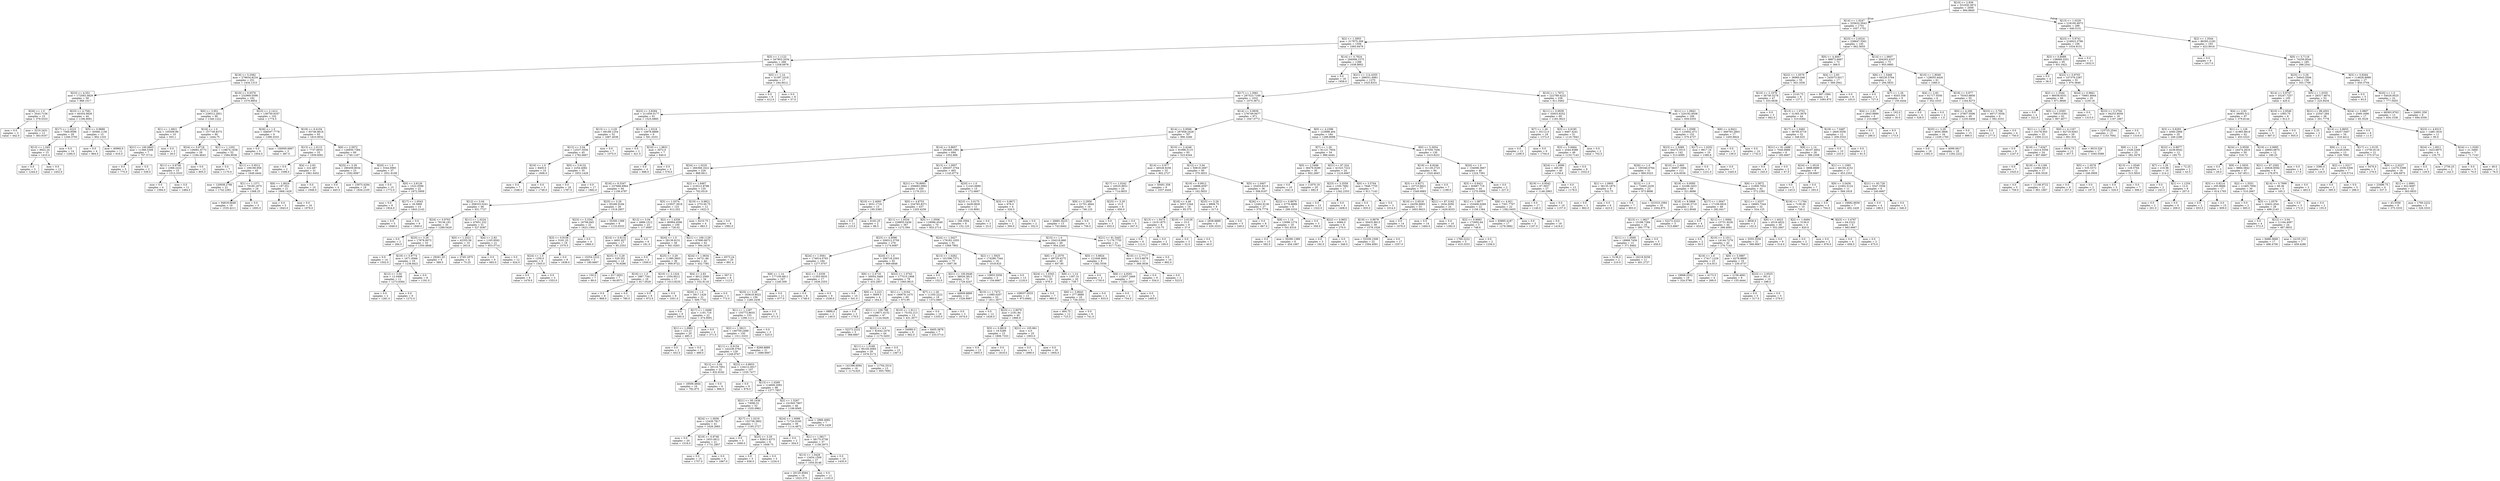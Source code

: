 digraph Tree {
node [shape=box] ;
0 [label="X[10] <= 2.839\nmse = 331630.3872\nsamples = 2000\nvalue = 994.8845"] ;
1 [label="X[14] <= 1.0247\nmse = 325632.5043\nsamples = 1701\nvalue = 1057.1752"] ;
0 -> 1 [labeldistance=2.5, labelangle=45, headlabel="True"] ;
2 [label="X[2] <= 1.3955\nmse = 317875.309\nsamples = 1556\nvalue = 1093.9479"] ;
1 -> 2 ;
3 [label="X[5] <= 1.1122\nmse = 347903.2034\nsamples = 268\nvalue = 1358.6978"] ;
2 -> 3 ;
4 [label="X[18] <= 5.2082\nmse = 279634.8234\nsamples = 251\nvalue = 1434.1315"] ;
3 -> 4 ;
5 [label="X[23] <= 4.551\nmse = 172583.5829\nsamples = 59\nvalue = 989.1017"] ;
4 -> 5 ;
6 [label="X[26] <= 1.0\nmse = 3543.7156\nsamples = 15\nvalue = 379.5333"] ;
5 -> 6 ;
7 [label="mse = 0.0\nsamples = 3\nvalue = 442.0"] ;
6 -> 7 ;
8 [label="mse = 3210.2431\nsamples = 12\nvalue = 363.9167"] ;
6 -> 8 ;
9 [label="X[23] <= 4.7581\nmse = 60354.0826\nsamples = 44\nvalue = 1196.9091"] ;
5 -> 9 ;
10 [label="X[17] <= 1.0223\nmse = 7569.9596\nsamples = 29\nvalue = 1349.3793"] ;
9 -> 10 ;
11 [label="X[13] <= 1.045\nmse = 6922.24\nsamples = 15\nvalue = 1410.4"] ;
10 -> 11 ;
12 [label="mse = 0.0\nsamples = 3\nvalue = 1244.0"] ;
11 -> 12 ;
13 [label="mse = 0.0\nsamples = 12\nvalue = 1452.0"] ;
11 -> 13 ;
14 [label="mse = 0.0\nsamples = 14\nvalue = 1284.0"] ;
10 -> 14 ;
15 [label="X[5] <= 0.9689\nmse = 30566.1156\nsamples = 15\nvalue = 902.1333"] ;
9 -> 15 ;
16 [label="mse = 0.0\nsamples = 4\nvalue = 864.0"] ;
15 -> 16 ;
17 [label="mse = 40960.0\nsamples = 11\nvalue = 916.0"] ;
15 -> 17 ;
18 [label="X[19] <= 0.9376\nmse = 232969.5598\nsamples = 192\nvalue = 1570.8854"] ;
4 -> 18 ;
19 [label="X[0] <= 3.951\nmse = 239512.2851\nsamples = 90\nvalue = 1340.1222"] ;
18 -> 19 ;
20 [label="X[1] <= 1.0921\nmse = 105509.89\nsamples = 10\nvalue = 503.1"] ;
19 -> 20 ;
21 [label="X[21] <= 100.0663\nmse = 11366.5306\nsamples = 7\nvalue = 707.5714"] ;
20 -> 21 ;
22 [label="mse = 0.0\nsamples = 5\nvalue = 775.0"] ;
21 -> 22 ;
23 [label="mse = 0.0\nsamples = 2\nvalue = 539.0"] ;
21 -> 23 ;
24 [label="mse = 0.0\nsamples = 3\nvalue = 26.0"] ;
20 -> 24 ;
25 [label="X[16] <= 1.0\nmse = 157739.8375\nsamples = 80\nvalue = 1444.75"] ;
19 -> 25 ;
26 [label="X[24] <= 0.9718\nmse = 126061.6773\nsamples = 28\nvalue = 1184.4643"] ;
25 -> 26 ;
27 [label="X[11] <= 0.9706\nmse = 2366.2222\nsamples = 15\nvalue = 1513.3333"] ;
26 -> 27 ;
28 [label="mse = 0.0\nsamples = 4\nvalue = 1594.0"] ;
27 -> 28 ;
29 [label="mse = 0.0\nsamples = 11\nvalue = 1484.0"] ;
27 -> 29 ;
30 [label="mse = 0.0\nsamples = 13\nvalue = 805.0"] ;
26 -> 30 ;
31 [label="X[1] <= 1.1202\nmse = 118674.1638\nsamples = 52\nvalue = 1584.9038"] ;
25 -> 31 ;
32 [label="mse = 0.0\nsamples = 7\nvalue = 1170.0"] ;
31 -> 32 ;
33 [label="X[11] <= 0.9512\nmse = 106190.958\nsamples = 45\nvalue = 1649.4444"] ;
31 -> 33 ;
34 [label="mse = 120938.2766\nsamples = 21\nvalue = 1742.2381"] ;
33 -> 34 ;
35 [label="X[1] <= 1.1371\nmse = 79160.1875\nsamples = 24\nvalue = 1568.25"] ;
33 -> 35 ;
36 [label="mse = 94818.6648\nsamples = 19\nvalue = 1535.4211"] ;
35 -> 36 ;
37 [label="mse = 0.0\nsamples = 5\nvalue = 1693.0"] ;
35 -> 37 ;
38 [label="X[23] <= 2.1412\nmse = 138750.9167\nsamples = 102\nvalue = 1774.5"] ;
18 -> 38 ;
39 [label="X[26] <= 1.0\nmse = 448597.7778\nsamples = 9\nvalue = 1398.3333"] ;
38 -> 39 ;
40 [label="mse = 0.0\nsamples = 6\nvalue = 1854.0"] ;
39 -> 40 ;
41 [label="mse = 100000.6667\nsamples = 3\nvalue = 487.0"] ;
39 -> 41 ;
42 [label="X[18] <= 6.4104\nmse = 93746.8616\nsamples = 93\nvalue = 1810.9032"] ;
38 -> 42 ;
43 [label="X[13] <= 1.0115\nmse = 7737.6933\nsamples = 33\nvalue = 1939.6061"] ;
42 -> 43 ;
44 [label="mse = 0.0\nsamples = 2\nvalue = 1598.0"] ;
43 -> 44 ;
45 [label="X[4] <= 2.83\nmse = 222.487\nsamples = 31\nvalue = 1961.6452"] ;
43 -> 45 ;
46 [label="X[6] <= 1.8024\nmse = 197.551\nsamples = 21\nvalue = 1968.1429"] ;
45 -> 46 ;
47 [label="mse = 0.0\nsamples = 5\nvalue = 1943.0"] ;
46 -> 47 ;
48 [label="mse = 0.0\nsamples = 16\nvalue = 1976.0"] ;
46 -> 48 ;
49 [label="mse = 0.0\nsamples = 10\nvalue = 1948.0"] ;
45 -> 49 ;
50 [label="X[6] <= 2.5972\nmse = 126930.7364\nsamples = 60\nvalue = 1740.1167"] ;
42 -> 50 ;
51 [label="X[25] <= 3.29\nmse = 290459.8034\nsamples = 23\nvalue = 1592.6087"] ;
50 -> 51 ;
52 [label="mse = 0.0\nsamples = 4\nvalue = 445.0"] ;
51 -> 52 ;
53 [label="mse = 15973.4294\nsamples = 19\nvalue = 1834.2105"] ;
51 -> 53 ;
54 [label="X[20] <= 1.0\nmse = 3344.0993\nsamples = 37\nvalue = 1831.8108"] ;
50 -> 54 ;
55 [label="mse = 0.0\nsamples = 15\nvalue = 1772.0"] ;
54 -> 55 ;
56 [label="X[0] <= 3.8126\nmse = 1522.0599\nsamples = 22\nvalue = 1872.5909"] ;
54 -> 56 ;
57 [label="mse = 0.0\nsamples = 8\nvalue = 1924.0"] ;
56 -> 57 ;
58 [label="X[17] <= 1.0543\nmse = 18.5969\nsamples = 14\nvalue = 1843.2143"] ;
56 -> 58 ;
59 [label="mse = 0.0\nsamples = 5\nvalue = 1849.0"] ;
58 -> 59 ;
60 [label="mse = 0.0\nsamples = 9\nvalue = 1840.0"] ;
58 -> 60 ;
61 [label="X[5] <= 1.14\nmse = 31397.2318\nsamples = 17\nvalue = 244.9412"] ;
3 -> 61 ;
62 [label="mse = 0.0\nsamples = 9\nvalue = 412.0"] ;
61 -> 62 ;
63 [label="mse = 0.0\nsamples = 8\nvalue = 57.0"] ;
61 -> 63 ;
64 [label="X[14] <= 0.7824\nmse = 294008.1575\nsamples = 1288\nvalue = 1038.8602"] ;
2 -> 64 ;
65 [label="mse = 0.0\nsamples = 18\nvalue = 1958.0"] ;
64 -> 65 ;
66 [label="X[21] <= 114.4355\nmse = 286031.6981\nsamples = 1270\nvalue = 1025.8331"] ;
64 -> 66 ;
67 [label="X[17] <= 1.0061\nmse = 287523.7169\nsamples = 1032\nvalue = 1075.3672"] ;
66 -> 67 ;
68 [label="X[23] <= 3.8284\nmse = 211656.0177\nsamples = 61\nvalue = 1525.6885"] ;
67 -> 68 ;
69 [label="X[13] <= 1.1129\nmse = 69189.1254\nsamples = 52\nvalue = 1687.4038"] ;
68 -> 69 ;
70 [label="X[12] <= 3.04\nmse = 12537.5556\nsamples = 45\nvalue = 1782.6667"] ;
69 -> 70 ;
71 [label="X[16] <= 1.0\nmse = 8400.0\nsamples = 10\nvalue = 1606.0"] ;
70 -> 71 ;
72 [label="mse = 0.0\nsamples = 7\nvalue = 1546.0"] ;
71 -> 72 ;
73 [label="mse = 0.0\nsamples = 3\nvalue = 1746.0"] ;
71 -> 73 ;
74 [label="X[0] <= 3.6132\nmse = 2254.4082\nsamples = 35\nvalue = 1833.1429"] ;
70 -> 74 ;
75 [label="mse = 0.0\nsamples = 18\nvalue = 1787.0"] ;
74 -> 75 ;
76 [label="mse = 0.0\nsamples = 17\nvalue = 1882.0"] ;
74 -> 76 ;
77 [label="mse = 0.0\nsamples = 7\nvalue = 1075.0"] ;
69 -> 77 ;
78 [label="X[13] <= 1.0318\nmse = 10678.8889\nsamples = 9\nvalue = 591.3333"] ;
68 -> 78 ;
79 [label="mse = 0.0\nsamples = 2\nvalue = 421.0"] ;
78 -> 79 ;
80 [label="X[10] <= 1.9631\nmse = 3072.0\nsamples = 7\nvalue = 640.0"] ;
78 -> 80 ;
81 [label="mse = 0.0\nsamples = 4\nvalue = 688.0"] ;
80 -> 81 ;
82 [label="mse = 0.0\nsamples = 3\nvalue = 576.0"] ;
80 -> 82 ;
83 [label="X[14] <= 0.9939\nmse = 278749.9477\nsamples = 971\nvalue = 1047.0772"] ;
67 -> 83 ;
84 [label="X[14] <= 0.9566\nmse = 297958.2428\nsamples = 787\nvalue = 990.3266"] ;
83 -> 84 ;
85 [label="X[14] <= 0.8657\nmse = 292460.1881\nsamples = 694\nvalue = 1052.866"] ;
84 -> 85 ;
86 [label="X[24] <= 1.0225\nmse = 266368.1622\nsamples = 229\nvalue = 868.0611"] ;
85 -> 86 ;
87 [label="X[18] <= 8.3347\nmse = 237668.6964\nsamples = 94\nvalue = 1106.4787"] ;
86 -> 87 ;
88 [label="X[12] <= 3.04\nmse = 208333.0241\nsamples = 66\nvalue = 931.7727"] ;
87 -> 88 ;
89 [label="X[24] <= 0.9763\nmse = 78136.191\nsamples = 35\nvalue = 1289.5429"] ;
88 -> 89 ;
90 [label="mse = 0.0\nsamples = 2\nvalue = 284.0"] ;
89 -> 90 ;
91 [label="X[25] <= 3.29\nmse = 17878.0073\nsamples = 33\nvalue = 1350.4848"] ;
89 -> 91 ;
92 [label="mse = 0.0\nsamples = 14\nvalue = 1502.0"] ;
91 -> 92 ;
93 [label="X[19] <= 0.9774\nmse = 1671.6066\nsamples = 19\nvalue = 1238.8421"] ;
91 -> 93 ;
94 [label="X[12] <= 3.04\nmse = 12.0496\nsamples = 11\nvalue = 1273.6364"] ;
93 -> 94 ;
95 [label="mse = 0.0\nsamples = 2\nvalue = 1281.0"] ;
94 -> 95 ;
96 [label="mse = 0.0\nsamples = 9\nvalue = 1272.0"] ;
94 -> 96 ;
97 [label="mse = 0.0\nsamples = 8\nvalue = 1191.0"] ;
93 -> 97 ;
98 [label="X[11] <= 1.0224\nmse = 47651.232\nsamples = 31\nvalue = 527.8387"] ;
88 -> 98 ;
99 [label="X[0] <= 1.2521\nmse = 42355.56\nsamples = 10\nvalue = 263.8"] ;
98 -> 99 ;
100 [label="mse = 29261.25\nsamples = 6\nvalue = 389.5"] ;
99 -> 100 ;
101 [label="mse = 2745.1875\nsamples = 4\nvalue = 75.25"] ;
99 -> 101 ;
102 [label="X[4] <= 2.83\nmse = 1165.9592\nsamples = 21\nvalue = 653.5714"] ;
98 -> 102 ;
103 [label="mse = 0.0\nsamples = 9\nvalue = 693.0"] ;
102 -> 103 ;
104 [label="mse = 0.0\nsamples = 12\nvalue = 624.0"] ;
102 -> 104 ;
105 [label="X[25] <= 3.29\nmse = 65286.9184\nsamples = 28\nvalue = 1518.2857"] ;
87 -> 105 ;
106 [label="X[23] <= 5.3341\nmse = 16706.845\nsamples = 22\nvalue = 1623.1364"] ;
105 -> 106 ;
107 [label="X[3] <= 0.9106\nmse = 5181.25\nsamples = 18\nvalue = 1570.5"] ;
106 -> 107 ;
108 [label="X[24] <= 1.0\nmse = 1250.0\nsamples = 9\nvalue = 1503.0"] ;
107 -> 108 ;
109 [label="mse = 0.0\nsamples = 6\nvalue = 1478.0"] ;
108 -> 109 ;
110 [label="mse = 0.0\nsamples = 3\nvalue = 1553.0"] ;
108 -> 110 ;
111 [label="mse = 0.0\nsamples = 9\nvalue = 1638.0"] ;
107 -> 111 ;
112 [label="mse = 0.0\nsamples = 4\nvalue = 1860.0"] ;
106 -> 112 ;
113 [label="mse = 55300.1389\nsamples = 6\nvalue = 1133.8333"] ;
105 -> 113 ;
114 [label="X[2] <= 1.6467\nmse = 219212.8788\nsamples = 135\nvalue = 702.0519"] ;
86 -> 114 ;
115 [label="X[5] <= 1.0374\nmse = 123037.3918\nsamples = 123\nvalue = 612.252"] ;
114 -> 115 ;
116 [label="X[12] <= 3.04\nmse = 4886.1512\nsamples = 23\nvalue = 117.6087"] ;
115 -> 116 ;
117 [label="X[14] <= 0.8132\nmse = 4691.827\nsamples = 17\nvalue = 95.2353"] ;
116 -> 117 ;
118 [label="mse = 15254.2222\nsamples = 3\nvalue = 180.6667"] ;
117 -> 118 ;
119 [label="X[25] <= 3.29\nmse = 529.352\nsamples = 14\nvalue = 76.9286"] ;
117 -> 119 ;
120 [label="mse = 150.0\nsamples = 7\nvalue = 89.0"] ;
119 -> 120 ;
121 [label="mse = 617.2653\nsamples = 7\nvalue = 64.8571"] ;
119 -> 121 ;
122 [label="mse = 0.0\nsamples = 6\nvalue = 181.0"] ;
116 -> 122 ;
123 [label="X[2] <= 1.4339\nmse = 80994.4596\nsamples = 100\nvalue = 726.02"] ;
115 -> 123 ;
124 [label="X[20] <= 1.0\nmse = 28139.8151\nsamples = 38\nvalue = 941.0263"] ;
123 -> 124 ;
125 [label="mse = 0.0\nsamples = 2\nvalue = 1500.0"] ;
124 -> 125 ;
126 [label="X[25] <= 3.29\nmse = 11380.3603\nsamples = 36\nvalue = 909.9722"] ;
124 -> 126 ;
127 [label="X[16] <= 1.0\nmse = 1887.7341\nsamples = 19\nvalue = 817.0526"] ;
126 -> 127 ;
128 [label="mse = 0.0\nsamples = 8\nvalue = 868.0"] ;
127 -> 128 ;
129 [label="mse = 0.0\nsamples = 11\nvalue = 780.0"] ;
127 -> 129 ;
130 [label="X[10] <= 2.1324\nmse = 1554.8512\nsamples = 17\nvalue = 1013.8235"] ;
126 -> 130 ;
131 [label="mse = 0.0\nsamples = 8\nvalue = 972.0"] ;
130 -> 131 ;
132 [label="mse = 0.0\nsamples = 9\nvalue = 1051.0"] ;
130 -> 132 ;
133 [label="X[21] <= 109.1128\nmse = 67690.6673\nsamples = 62\nvalue = 594.2419"] ;
123 -> 133 ;
134 [label="X[24] <= 1.0634\nmse = 34721.86\nsamples = 42\nvalue = 452.7381"] ;
133 -> 134 ;
135 [label="X[4] <= 2.83\nmse = 9012.2569\nsamples = 34\nvalue = 532.9118"] ;
134 -> 135 ;
136 [label="X[20] <= 1.0\nmse = 3817.1426\nsamples = 31\nvalue = 509.7742"] ;
135 -> 136 ;
137 [label="mse = 0.0\nsamples = 9\nvalue = 595.0"] ;
136 -> 137 ;
138 [label="X[17] <= 1.0496\nmse = 1191.719\nsamples = 22\nvalue = 474.9091"] ;
136 -> 138 ;
139 [label="X[1] <= 1.0962\nmse = 123.21\nsamples = 20\nvalue = 485.3"] ;
138 -> 139 ;
140 [label="mse = 0.0\nsamples = 2\nvalue = 452.0"] ;
139 -> 140 ;
141 [label="mse = 0.0\nsamples = 18\nvalue = 489.0"] ;
139 -> 141 ;
142 [label="mse = 0.0\nsamples = 2\nvalue = 371.0"] ;
138 -> 142 ;
143 [label="mse = 0.0\nsamples = 3\nvalue = 772.0"] ;
135 -> 143 ;
144 [label="mse = 567.0\nsamples = 8\nvalue = 112.0"] ;
134 -> 144 ;
145 [label="mse = 6573.24\nsamples = 20\nvalue = 891.4"] ;
133 -> 145 ;
146 [label="X[19] <= 0.9821\nmse = 275130.75\nsamples = 12\nvalue = 1622.5"] ;
114 -> 146 ;
147 [label="mse = 6210.75\nsamples = 4\nvalue = 883.5"] ;
146 -> 147 ;
148 [label="mse = 0.0\nsamples = 8\nvalue = 1992.0"] ;
146 -> 148 ;
149 [label="X[13] <= 1.0957\nmse = 280207.3764\nsamples = 465\nvalue = 1143.8774"] ;
85 -> 149 ;
150 [label="X[21] <= 76.8993\nmse = 256683.0992\nsamples = 450\nvalue = 1176.2511"] ;
149 -> 150 ;
151 [label="X[10] <= 2.4093\nmse = 3031.1716\nsamples = 13\nvalue = 195.5385"] ;
150 -> 151 ;
152 [label="mse = 0.0\nsamples = 11\nvalue = 215.0"] ;
151 -> 152 ;
153 [label="mse = 6162.25\nsamples = 2\nvalue = 88.5"] ;
151 -> 153 ;
154 [label="X[0] <= 4.8753\nmse = 234765.8371\nsamples = 437\nvalue = 1205.4256"] ;
150 -> 154 ;
155 [label="X[11] <= 1.0534\nmse = 228855.5436\nsamples = 367\nvalue = 1272.594"] ;
154 -> 155 ;
156 [label="X[23] <= 4.0096\nmse = 206512.3759\nsamples = 276\nvalue = 1174.6087"] ;
155 -> 156 ;
157 [label="X[24] <= 1.0561\nmse = 174914.0765\nsamples = 184\nvalue = 1277.0707"] ;
156 -> 157 ;
158 [label="X[8] <= 1.14\nmse = 177100.6811\nsamples = 167\nvalue = 1240.509"] ;
157 -> 158 ;
159 [label="X[25] <= 3.29\nmse = 165618.9022\nsamples = 156\nvalue = 1280.2436"] ;
158 -> 159 ;
160 [label="X[1] <= 1.1297\nmse = 155773.8635\nsamples = 153\nvalue = 1296.1111"] ;
159 -> 160 ;
161 [label="X[2] <= 1.5813\nmse = 146759.2489\nsamples = 150\nvalue = 1311.5333"] ;
160 -> 161 ;
162 [label="X[11] <= 0.9154\nmse = 142238.3793\nsamples = 129\nvalue = 1249.9767"] ;
161 -> 162 ;
163 [label="X[12] <= 3.04\nmse = 20110.7851\nsamples = 22\nvalue = 832.8182"] ;
162 -> 163 ;
164 [label="mse = 18506.4844\nsamples = 16\nvalue = 782.875"] ;
163 -> 164 ;
165 [label="mse = 0.0\nsamples = 6\nvalue = 966.0"] ;
163 -> 165 ;
166 [label="X[22] <= 0.8653\nmse = 124212.0017\nsamples = 107\nvalue = 1335.7477"] ;
162 -> 166 ;
167 [label="mse = 0.0\nsamples = 9\nvalue = 878.0"] ;
166 -> 167 ;
168 [label="X[13] <= 1.0269\nmse = 114609.2092\nsamples = 98\nvalue = 1377.7857"] ;
166 -> 168 ;
169 [label="X[21] <= 95.1636\nmse = 73090.51\nsamples = 52\nvalue = 1535.0962"] ;
168 -> 169 ;
170 [label="X[24] <= 1.0056\nmse = 12426.7817\nsamples = 41\nvalue = 1626.2683"] ;
169 -> 170 ;
171 [label="mse = 0.0\nsamples = 20\nvalue = 1516.0"] ;
170 -> 171 ;
172 [label="X[19] <= 0.9746\nmse = 1653.0612\nsamples = 21\nvalue = 1731.2857"] ;
170 -> 172 ;
173 [label="mse = 0.0\nsamples = 15\nvalue = 1757.0"] ;
172 -> 173 ;
174 [label="mse = 0.0\nsamples = 6\nvalue = 1667.0"] ;
172 -> 174 ;
175 [label="X[17] <= 1.0219\nmse = 152738.3802\nsamples = 11\nvalue = 1195.2727"] ;
169 -> 175 ;
176 [label="mse = 0.0\nsamples = 3\nvalue = 1690.0"] ;
175 -> 176 ;
177 [label="X[25] <= 3.29\nmse = 83813.4375\nsamples = 8\nvalue = 1009.75"] ;
175 -> 177 ;
178 [label="mse = 0.0\nsamples = 3\nvalue = 636.0"] ;
177 -> 178 ;
179 [label="mse = 0.0\nsamples = 5\nvalue = 1234.0"] ;
177 -> 179 ;
180 [label="X[2] <= 1.5267\nmse = 101945.7807\nsamples = 46\nvalue = 1199.9565"] ;
168 -> 180 ;
181 [label="X[24] <= 1.0089\nmse = 71724.9165\nsamples = 39\nvalue = 1114.4872"] ;
180 -> 181 ;
182 [label="mse = 0.0\nsamples = 2\nvalue = 304.0"] ;
181 -> 182 ;
183 [label="X[1] <= 1.0817\nmse = 38175.0738\nsamples = 37\nvalue = 1158.2973"] ;
181 -> 183 ;
184 [label="X[13] <= 1.0428\nmse = 13454.1509\nsamples = 27\nvalue = 1055.8148"] ;
183 -> 184 ;
185 [label="mse = 20120.8594\nsamples = 16\nvalue = 1023.375"] ;
184 -> 185 ;
186 [label="mse = 0.0\nsamples = 11\nvalue = 1103.0"] ;
184 -> 186 ;
187 [label="mse = 0.0\nsamples = 10\nvalue = 1435.0"] ;
183 -> 187 ;
188 [label="mse = 2866.4082\nsamples = 7\nvalue = 1676.1429"] ;
180 -> 188 ;
189 [label="mse = 8268.8889\nsamples = 21\nvalue = 1689.6667"] ;
161 -> 189 ;
190 [label="mse = 0.0\nsamples = 3\nvalue = 525.0"] ;
160 -> 190 ;
191 [label="mse = 0.0\nsamples = 3\nvalue = 471.0"] ;
159 -> 191 ;
192 [label="mse = 0.0\nsamples = 11\nvalue = 677.0"] ;
158 -> 192 ;
193 [label="X[2] <= 1.4339\nmse = 11303.0035\nsamples = 17\nvalue = 1636.2353"] ;
157 -> 193 ;
194 [label="mse = 0.0\nsamples = 8\nvalue = 1749.0"] ;
193 -> 194 ;
195 [label="mse = 0.0\nsamples = 9\nvalue = 1536.0"] ;
193 -> 195 ;
196 [label="X[20] <= 1.0\nmse = 206718.2593\nsamples = 92\nvalue = 969.6848"] ;
156 -> 196 ;
197 [label="X[6] <= 2.4716\nmse = 30054.3469\nsamples = 14\nvalue = 433.2857"] ;
196 -> 197 ;
198 [label="mse = 0.0\nsamples = 10\nvalue = 541.0"] ;
197 -> 198 ;
199 [label="X[0] <= 3.223\nmse = 3669.5\nsamples = 4\nvalue = 164.0"] ;
197 -> 199 ;
200 [label="mse = 6889.0\nsamples = 2\nvalue = 149.0"] ;
199 -> 200 ;
201 [label="mse = 0.0\nsamples = 2\nvalue = 179.0"] ;
199 -> 201 ;
202 [label="X[22] <= 1.0743\nmse = 177515.1908\nsamples = 78\nvalue = 1065.9615"] ;
196 -> 202 ;
203 [label="X[1] <= 1.0164\nmse = 190678.1475\nsamples = 60\nvalue = 973.95"] ;
202 -> 203 ;
204 [label="X[21] <= 108.788\nmse = 118671.6152\nsamples = 47\nvalue = 1124.0426"] ;
203 -> 204 ;
205 [label="mse = 52272.2222\nsamples = 3\nvalue = 368.6667"] ;
204 -> 205 ;
206 [label="X[23] <= 4.5\nmse = 81642.2479\nsamples = 44\nvalue = 1175.5455"] ;
204 -> 206 ;
207 [label="X[11] <= 1.0168\nmse = 95105.0083\nsamples = 29\nvalue = 1076.5172"] ;
206 -> 207 ;
208 [label="mse = 141396.6094\nsamples = 16\nvalue = 1174.625"] ;
207 -> 208 ;
209 [label="mse = 11704.3314\nsamples = 13\nvalue = 955.7692"] ;
207 -> 209 ;
210 [label="mse = 0.0\nsamples = 15\nvalue = 1367.0"] ;
206 -> 210 ;
211 [label="X[10] <= 1.9111\nmse = 75102.213\nsamples = 13\nvalue = 431.3077"] ;
203 -> 211 ;
212 [label="mse = 54080.0\nsamples = 6\nvalue = 662.0"] ;
211 -> 212 ;
213 [label="mse = 8405.3878\nsamples = 7\nvalue = 233.5714"] ;
211 -> 213 ;
214 [label="X[7] <= 1.26\nmse = 11350.2222\nsamples = 18\nvalue = 1372.6667"] ;
202 -> 214 ;
215 [label="mse = 0.0\nsamples = 16\nvalue = 1335.0"] ;
214 -> 215 ;
216 [label="mse = 0.0\nsamples = 2\nvalue = 1674.0"] ;
214 -> 216 ;
217 [label="X[24] <= 1.0427\nmse = 179182.1055\nsamples = 91\nvalue = 1569.7802"] ;
155 -> 217 ;
218 [label="X[13] <= 1.0262\nmse = 101596.7371\nsamples = 75\nvalue = 1687.36"] ;
217 -> 218 ;
219 [label="mse = 0.0\nsamples = 2\nvalue = 152.0"] ;
218 -> 219 ;
220 [label="X[21] <= 100.8446\nmse = 38026.3813\nsamples = 73\nvalue = 1729.4247"] ;
218 -> 220 ;
221 [label="mse = 44808.8889\nsamples = 21\nvalue = 1526.6667"] ;
220 -> 221 ;
222 [label="X[10] <= 1.7472\nmse = 11980.0207\nsamples = 52\nvalue = 1811.3077"] ;
220 -> 222 ;
223 [label="mse = 0.0\nsamples = 12\nvalue = 1626.0"] ;
222 -> 223 ;
224 [label="X[23] <= 2.8079\nmse = 2181.84\nsamples = 40\nvalue = 1866.9"] ;
222 -> 224 ;
225 [label="X[3] <= 0.8819\nmse = 19.5289\nsamples = 15\nvalue = 1806.7333"] ;
224 -> 225 ;
226 [label="mse = 0.0\nsamples = 13\nvalue = 1805.0"] ;
225 -> 226 ;
227 [label="mse = 0.0\nsamples = 2\nvalue = 1818.0"] ;
225 -> 227 ;
228 [label="X[21] <= 105.861\nmse = 4.0\nsamples = 25\nvalue = 1903.0"] ;
224 -> 228 ;
229 [label="mse = 0.0\nsamples = 5\nvalue = 1899.0"] ;
228 -> 229 ;
230 [label="mse = 0.0\nsamples = 20\nvalue = 1904.0"] ;
228 -> 230 ;
231 [label="X[2] <= 1.5925\nmse = 174286.7344\nsamples = 16\nvalue = 1018.625"] ;
217 -> 231 ;
232 [label="mse = 10853.5556\nsamples = 3\nvalue = 154.6667"] ;
231 -> 232 ;
233 [label="mse = 0.0\nsamples = 13\nvalue = 1218.0"] ;
231 -> 233 ;
234 [label="X[5] <= 1.0506\nmse = 118086.4549\nsamples = 70\nvalue = 853.2714"] ;
154 -> 234 ;
235 [label="X[15] <= 1.0\nmse = 104218.868\nsamples = 49\nvalue = 954.2245"] ;
234 -> 235 ;
236 [label="X[6] <= 2.2579\nmse = 49729.4275\nsamples = 40\nvalue = 857.85"] ;
235 -> 236 ;
237 [label="X[24] <= 1.0343\nmse = 70232.7\nsamples = 20\nvalue = 976.0"] ;
236 -> 237 ;
238 [label="mse = 108037.0533\nsamples = 13\nvalue = 973.8462"] ;
237 -> 238 ;
239 [label="mse = 0.0\nsamples = 7\nvalue = 980.0"] ;
237 -> 239 ;
240 [label="X[8] <= 1.14\nmse = 1307.31\nsamples = 20\nvalue = 739.7"] ;
236 -> 240 ;
241 [label="X[6] <= 3.8643\nmse = 377.8889\nsamples = 18\nvalue = 729.3333"] ;
240 -> 241 ;
242 [label="mse = 464.75\nsamples = 12\nvalue = 723.5"] ;
241 -> 242 ;
243 [label="mse = 0.0\nsamples = 6\nvalue = 741.0"] ;
241 -> 243 ;
244 [label="mse = 0.0\nsamples = 2\nvalue = 833.0"] ;
240 -> 244 ;
245 [label="X[0] <= 5.8824\nmse = 121646.4691\nsamples = 9\nvalue = 1382.5556"] ;
235 -> 245 ;
246 [label="mse = 0.0\nsamples = 2\nvalue = 1730.0"] ;
245 -> 246 ;
247 [label="X[6] <= 4.9261\nmse = 112057.3469\nsamples = 7\nvalue = 1283.2857"] ;
245 -> 247 ;
248 [label="mse = 0.0\nsamples = 2\nvalue = 754.0"] ;
247 -> 248 ;
249 [label="mse = 0.0\nsamples = 5\nvalue = 1495.0"] ;
247 -> 249 ;
250 [label="X[21] <= 91.5445\nmse = 71176.7755\nsamples = 21\nvalue = 617.7143"] ;
234 -> 250 ;
251 [label="X[10] <= 2.7717\nmse = 5313.8678\nsamples = 11\nvalue = 368.3636"] ;
250 -> 251 ;
252 [label="mse = 0.0\nsamples = 9\nvalue = 334.0"] ;
251 -> 252 ;
253 [label="mse = 0.0\nsamples = 2\nvalue = 523.0"] ;
251 -> 253 ;
254 [label="mse = 0.0\nsamples = 10\nvalue = 892.0"] ;
250 -> 254 ;
255 [label="X[20] <= 1.0\nmse = 11243.6889\nsamples = 15\nvalue = 172.6667"] ;
149 -> 255 ;
256 [label="X[23] <= 3.0175\nmse = 3428.0826\nsamples = 11\nvalue = 116.9091"] ;
255 -> 256 ;
257 [label="mse = 166.3594\nsamples = 8\nvalue = 152.125"] ;
256 -> 257 ;
258 [label="mse = 0.0\nsamples = 3\nvalue = 23.0"] ;
256 -> 258 ;
259 [label="X[3] <= 0.8671\nmse = 676.0\nsamples = 4\nvalue = 326.0"] ;
255 -> 259 ;
260 [label="mse = 0.0\nsamples = 2\nvalue = 300.0"] ;
259 -> 260 ;
261 [label="mse = 0.0\nsamples = 2\nvalue = 352.0"] ;
259 -> 261 ;
262 [label="X[10] <= 2.4248\nmse = 91998.5115\nsamples = 93\nvalue = 523.6344"] ;
84 -> 262 ;
263 [label="X[14] <= 0.977\nmse = 46528.9256\nsamples = 33\nvalue = 802.2727"] ;
262 -> 263 ;
264 [label="X[17] <= 1.0242\nmse = 16525.9931\nsamples = 24\nvalue = 714.0833"] ;
263 -> 264 ;
265 [label="X[9] <= 2.2956\nmse = 21701.4844\nsamples = 16\nvalue = 746.125"] ;
264 -> 265 ;
266 [label="mse = 26681.8225\nsamples = 13\nvalue = 743.8462"] ;
265 -> 266 ;
267 [label="mse = 0.0\nsamples = 3\nvalue = 756.0"] ;
265 -> 267 ;
268 [label="X[25] <= 3.29\nmse = 15.0\nsamples = 8\nvalue = 650.0"] ;
264 -> 268 ;
269 [label="mse = 0.0\nsamples = 3\nvalue = 655.0"] ;
268 -> 269 ;
270 [label="mse = 0.0\nsamples = 5\nvalue = 647.0"] ;
268 -> 270 ;
271 [label="mse = 50491.358\nsamples = 9\nvalue = 1037.4444"] ;
263 -> 271 ;
272 [label="X[12] <= 3.04\nmse = 50819.2697\nsamples = 60\nvalue = 370.3833"] ;
262 -> 272 ;
273 [label="X[19] <= 0.9912\nmse = 16896.6597\nsamples = 24\nvalue = 162.5833"] ;
272 -> 273 ;
274 [label="X[18] <= 4.46\nmse = 3057.2344\nsamples = 16\nvalue = 85.375"] ;
273 -> 274 ;
275 [label="X[13] <= 1.0475\nmse = 1419.1875\nsamples = 8\nvalue = 133.75"] ;
274 -> 275 ;
276 [label="mse = 0.0\nsamples = 6\nvalue = 112.0"] ;
275 -> 276 ;
277 [label="mse = 0.0\nsamples = 2\nvalue = 199.0"] ;
275 -> 277 ;
278 [label="X[10] <= 2.6128\nmse = 15.0\nsamples = 8\nvalue = 37.0"] ;
274 -> 278 ;
279 [label="mse = 0.0\nsamples = 3\nvalue = 32.0"] ;
278 -> 279 ;
280 [label="mse = 0.0\nsamples = 5\nvalue = 40.0"] ;
278 -> 280 ;
281 [label="X[25] <= 3.29\nmse = 8808.75\nsamples = 8\nvalue = 317.0"] ;
273 -> 281 ;
282 [label="mse = 2938.8889\nsamples = 3\nvalue = 430.3333"] ;
281 -> 282 ;
283 [label="mse = 0.0\nsamples = 5\nvalue = 249.0"] ;
281 -> 283 ;
284 [label="X[5] <= 1.0407\nmse = 25455.6319\nsamples = 36\nvalue = 508.9167"] ;
272 -> 284 ;
285 [label="X[26] <= 1.0\nmse = 12492.9136\nsamples = 27\nvalue = 578.7778"] ;
284 -> 285 ;
286 [label="mse = 0.0\nsamples = 8\nvalue = 667.0"] ;
285 -> 286 ;
287 [label="X[8] <= 1.14\nmse = 13096.1274\nsamples = 19\nvalue = 541.6316"] ;
285 -> 287 ;
288 [label="mse = 0.0\nsamples = 13\nvalue = 582.0"] ;
287 -> 288 ;
289 [label="mse = 30290.1389\nsamples = 6\nvalue = 454.1667"] ;
287 -> 289 ;
290 [label="X[22] <= 0.8979\nmse = 5776.8889\nsamples = 9\nvalue = 299.3333"] ;
284 -> 290 ;
291 [label="mse = 0.0\nsamples = 3\nvalue = 358.0"] ;
290 -> 291 ;
292 [label="X[22] <= 0.9651\nmse = 6084.0\nsamples = 6\nvalue = 270.0"] ;
290 -> 292 ;
293 [label="mse = 0.0\nsamples = 3\nvalue = 192.0"] ;
292 -> 293 ;
294 [label="mse = 0.0\nsamples = 3\nvalue = 348.0"] ;
292 -> 294 ;
295 [label="X[0] <= 4.2396\nmse = 123898.404\nsamples = 184\nvalue = 1289.8098"] ;
83 -> 295 ;
296 [label="X[7] <= 1.26\nmse = 81121.7654\nsamples = 54\nvalue = 986.4444"] ;
295 -> 296 ;
297 [label="X[0] <= 2.5489\nmse = 36476.9289\nsamples = 30\nvalue = 802.2667"] ;
296 -> 297 ;
298 [label="mse = 0.0\nsamples = 10\nvalue = 1041.0"] ;
297 -> 298 ;
299 [label="mse = 11970.19\nsamples = 20\nvalue = 682.9"] ;
297 -> 299 ;
300 [label="X[21] <= 97.324\nmse = 41523.7222\nsamples = 24\nvalue = 1216.6667"] ;
296 -> 300 ;
301 [label="X[23] <= 3.3559\nmse = 1330.7682\nsamples = 17\nvalue = 1342.2353"] ;
300 -> 301 ;
302 [label="mse = 0.0\nsamples = 13\nvalue = 1322.0"] ;
301 -> 302 ;
303 [label="mse = 0.0\nsamples = 4\nvalue = 1408.0"] ;
301 -> 303 ;
304 [label="X[0] <= 3.5764\nmse = 7846.7755\nsamples = 7\nvalue = 911.7143"] ;
300 -> 304 ;
305 [label="mse = 0.0\nsamples = 4\nvalue = 835.0"] ;
304 -> 305 ;
306 [label="mse = 0.0\nsamples = 3\nvalue = 1014.0"] ;
304 -> 306 ;
307 [label="X[0] <= 5.3054\nmse = 87559.7456\nsamples = 130\nvalue = 1415.8231"] ;
295 -> 307 ;
308 [label="X[18] <= 8.8246\nmse = 31129.2725\nsamples = 84\nvalue = 1520.4643"] ;
307 -> 308 ;
309 [label="X[3] <= 0.9271\nmse = 23710.6821\nsamples = 77\nvalue = 1549.6883"] ;
308 -> 309 ;
310 [label="X[10] <= 2.6518\nmse = 24256.8665\nsamples = 53\nvalue = 1603.9623"] ;
309 -> 310 ;
311 [label="X[19] <= 0.9678\nmse = 30432.8613\nsamples = 39\nvalue = 1578.1026"] ;
310 -> 311 ;
312 [label="mse = 53339.1508\nsamples = 22\nvalue = 1594.4091"] ;
311 -> 312 ;
313 [label="mse = 0.0\nsamples = 17\nvalue = 1557.0"] ;
311 -> 313 ;
314 [label="mse = 0.0\nsamples = 14\nvalue = 1676.0"] ;
310 -> 314 ;
315 [label="X[21] <= 87.3162\nmse = 1634.3056\nsamples = 24\nvalue = 1429.8333"] ;
309 -> 315 ;
316 [label="mse = 0.0\nsamples = 14\nvalue = 1464.0"] ;
315 -> 316 ;
317 [label="mse = 0.0\nsamples = 10\nvalue = 1382.0"] ;
315 -> 317 ;
318 [label="mse = 0.0\nsamples = 7\nvalue = 1199.0"] ;
308 -> 318 ;
319 [label="X[20] <= 1.0\nmse = 134098.3667\nsamples = 46\nvalue = 1224.7391"] ;
307 -> 319 ;
320 [label="X[3] <= 0.9421\nmse = 92887.719\nsamples = 44\nvalue = 1270.0909"] ;
319 -> 320 ;
321 [label="X[1] <= 1.0877\nmse = 153406.0269\nsamples = 22\nvalue = 1158.1364"] ;
320 -> 321 ;
322 [label="X[3] <= 0.9083\nmse = 172692.64\nsamples = 5\nvalue = 748.6"] ;
321 -> 322 ;
323 [label="mse = 1760.2222\nsamples = 3\nvalue = 410.3333"] ;
322 -> 323 ;
324 [label="mse = 0.0\nsamples = 2\nvalue = 1256.0"] ;
322 -> 324 ;
325 [label="mse = 83895.4187\nsamples = 17\nvalue = 1278.5882"] ;
321 -> 325 ;
326 [label="X[6] <= 4.921\nmse = 7301.7707\nsamples = 22\nvalue = 1382.0455"] ;
320 -> 326 ;
327 [label="mse = 0.0\nsamples = 3\nvalue = 1167.0"] ;
326 -> 327 ;
328 [label="mse = 0.0\nsamples = 19\nvalue = 1416.0"] ;
326 -> 328 ;
329 [label="mse = 0.0\nsamples = 2\nvalue = 227.0"] ;
319 -> 329 ;
330 [label="X[10] <= 1.7872\nmse = 222789.4222\nsamples = 238\nvalue = 811.0462"] ;
66 -> 330 ;
331 [label="X[11] <= 0.9939\nmse = 33933.8252\nsamples = 69\nvalue = 1183.3623"] ;
330 -> 331 ;
332 [label="X[7] <= 1.26\nmse = 55112.0\nsamples = 18\nvalue = 1372.0"] ;
331 -> 332 ;
333 [label="mse = 0.0\nsamples = 12\nvalue = 1206.0"] ;
332 -> 333 ;
334 [label="mse = 0.0\nsamples = 6\nvalue = 1704.0"] ;
332 -> 334 ;
335 [label="X[3] <= 0.9185\nmse = 9467.4241\nsamples = 51\nvalue = 1116.7843"] ;
331 -> 335 ;
336 [label="X[3] <= 0.8464\nmse = 2544.9388\nsamples = 49\nvalue = 1133.7143"] ;
335 -> 336 ;
337 [label="X[24] <= 1.0096\nmse = 265.99\nsamples = 40\nvalue = 1156.6"] ;
336 -> 337 ;
338 [label="X[19] <= 0.9542\nmse = 67.3937\nsamples = 27\nvalue = 1146.2963"] ;
337 -> 338 ;
339 [label="mse = 0.0\nsamples = 17\nvalue = 1140.0"] ;
338 -> 339 ;
340 [label="mse = 0.0\nsamples = 10\nvalue = 1157.0"] ;
338 -> 340 ;
341 [label="mse = 0.0\nsamples = 13\nvalue = 1178.0"] ;
337 -> 341 ;
342 [label="mse = 0.0\nsamples = 9\nvalue = 1032.0"] ;
336 -> 342 ;
343 [label="mse = 0.0\nsamples = 2\nvalue = 702.0"] ;
335 -> 343 ;
344 [label="X[11] <= 1.0843\nmse = 220192.8508\nsamples = 169\nvalue = 659.0355"] ;
330 -> 344 ;
345 [label="X[24] <= 1.0588\nmse = 125602.473\nsamples = 152\nvalue = 570.4737"] ;
344 -> 345 ;
346 [label="X[23] <= 1.5089\nmse = 84272.5515\nsamples = 142\nvalue = 513.4085"] ;
345 -> 346 ;
347 [label="X[26] <= 1.0\nmse = 100346.6764\nsamples = 31\nvalue = 860.0323"] ;
346 -> 347 ;
348 [label="X[1] <= 1.0805\nmse = 36135.1875\nsamples = 8\nvalue = 532.75"] ;
347 -> 348 ;
349 [label="mse = 0.0\nsamples = 2\nvalue = 862.0"] ;
348 -> 349 ;
350 [label="mse = 0.0\nsamples = 6\nvalue = 423.0"] ;
348 -> 350 ;
351 [label="X[15] <= 1.0\nmse = 72465.2439\nsamples = 23\nvalue = 973.8696"] ;
347 -> 351 ;
352 [label="mse = 0.0\nsamples = 7\nvalue = 903.0"] ;
351 -> 352 ;
353 [label="mse = 101010.1094\nsamples = 16\nvalue = 1004.875"] ;
351 -> 353 ;
354 [label="X[10] <= 2.693\nmse = 36857.3384\nsamples = 111\nvalue = 416.6036"] ;
346 -> 354 ;
355 [label="X[19] <= 0.9585\nmse = 22298.3453\nsamples = 69\nvalue = 321.8696"] ;
354 -> 355 ;
356 [label="X[18] <= 8.5868\nmse = 22246.3719\nsamples = 21\nvalue = 412.9048"] ;
355 -> 356 ;
357 [label="X[13] <= 1.0627\nmse = 15188.7284\nsamples = 18\nvalue = 395.7778"] ;
356 -> 357 ;
358 [label="X[11] <= 1.0569\nmse = 18968.7456\nsamples = 13\nvalue = 371.8462"] ;
357 -> 358 ;
359 [label="mse = 3136.0\nsamples = 2\nvalue = 210.0"] ;
358 -> 359 ;
360 [label="mse = 16218.9256\nsamples = 11\nvalue = 401.2727"] ;
358 -> 360 ;
361 [label="mse = 0.0\nsamples = 5\nvalue = 458.0"] ;
357 -> 361 ;
362 [label="mse = 52272.2222\nsamples = 3\nvalue = 515.6667"] ;
356 -> 362 ;
363 [label="X[17] <= 1.0047\nmse = 17109.0816\nsamples = 48\nvalue = 282.0417"] ;
355 -> 363 ;
364 [label="mse = 0.0\nsamples = 4\nvalue = 454.0"] ;
363 -> 364 ;
365 [label="X[11] <= 1.0084\nmse = 15731.9236\nsamples = 44\nvalue = 266.4091"] ;
363 -> 365 ;
366 [label="mse = 0.0\nsamples = 2\nvalue = 50.0"] ;
365 -> 366 ;
367 [label="X[10] <= 2.1011\nmse = 14144.7279\nsamples = 42\nvalue = 276.7143"] ;
365 -> 367 ;
368 [label="X[16] <= 1.0\nmse = 17417.1229\nsamples = 23\nvalue = 314.913"] ;
367 -> 368 ;
369 [label="mse = 19668.0332\nsamples = 19\nvalue = 324.5789"] ;
368 -> 369 ;
370 [label="mse = 4173.5\nsamples = 4\nvalue = 269.0"] ;
368 -> 370 ;
371 [label="X[0] <= 5.0887\nmse = 6278.8809\nsamples = 19\nvalue = 230.4737"] ;
367 -> 371 ;
372 [label="mse = 2158.4691\nsamples = 9\nvalue = 155.4444"] ;
371 -> 372 ;
373 [label="X[23] <= 2.6525\nmse = 361.0\nsamples = 10\nvalue = 298.0"] ;
371 -> 373 ;
374 [label="mse = 0.0\nsamples = 5\nvalue = 317.0"] ;
373 -> 374 ;
375 [label="mse = 0.0\nsamples = 5\nvalue = 279.0"] ;
373 -> 375 ;
376 [label="X[6] <= 2.5872\nmse = 21809.7052\nsamples = 42\nvalue = 572.2381"] ;
354 -> 376 ;
377 [label="X[1] <= 1.0337\nmse = 16665.7344\nsamples = 32\nvalue = 524.125"] ;
376 -> 377 ;
378 [label="mse = 8836.0\nsamples = 2\nvalue = 102.0"] ;
377 -> 378 ;
379 [label="X[6] <= 1.4023\nmse = 4516.4622\nsamples = 30\nvalue = 552.2667"] ;
377 -> 379 ;
380 [label="mse = 5555.5556\nsamples = 21\nvalue = 568.6667"] ;
379 -> 380 ;
381 [label="mse = 0.0\nsamples = 9\nvalue = 514.0"] ;
379 -> 381 ;
382 [label="X[18] <= 7.1764\nmse = 7158.56\nsamples = 10\nvalue = 726.2"] ;
376 -> 382 ;
383 [label="X[2] <= 1.6494\nmse = 3136.0\nsamples = 4\nvalue = 820.0"] ;
382 -> 383 ;
384 [label="mse = 0.0\nsamples = 2\nvalue = 764.0"] ;
383 -> 384 ;
385 [label="mse = 0.0\nsamples = 2\nvalue = 876.0"] ;
383 -> 385 ;
386 [label="X[23] <= 3.4767\nmse = 64.2222\nsamples = 6\nvalue = 663.6667"] ;
382 -> 386 ;
387 [label="mse = 0.0\nsamples = 4\nvalue = 658.0"] ;
386 -> 387 ;
388 [label="mse = 0.0\nsamples = 2\nvalue = 675.0"] ;
386 -> 388 ;
389 [label="X[17] <= 1.0252\nmse = 9617.16\nsamples = 10\nvalue = 1380.8"] ;
345 -> 389 ;
390 [label="mse = 0.0\nsamples = 3\nvalue = 1231.0"] ;
389 -> 390 ;
391 [label="mse = 0.0\nsamples = 7\nvalue = 1445.0"] ;
389 -> 391 ;
392 [label="X[6] <= 4.9421\nmse = 368793.2803\nsamples = 17\nvalue = 1450.8824"] ;
344 -> 392 ;
393 [label="mse = 0.0\nsamples = 3\nvalue = 139.0"] ;
392 -> 393 ;
394 [label="mse = 0.0\nsamples = 14\nvalue = 1732.0"] ;
392 -> 394 ;
395 [label="X[23] <= 2.6324\nmse = 238647.5561\nsamples = 145\nvalue = 662.5655"] ;
1 -> 395 ;
396 [label="X[0] <= 4.4947\nmse = 98872.6667\nsamples = 72\nvalue = 366.0"] ;
395 -> 396 ;
397 [label="X[22] <= 1.0579\nmse = 36960.646\nsamples = 55\nvalue = 303.1636"] ;
396 -> 397 ;
398 [label="X[10] <= 2.1976\nmse = 36740.5278\nsamples = 47\nvalue = 333.0638"] ;
397 -> 398 ;
399 [label="mse = 0.0\nsamples = 3\nvalue = 662.0"] ;
398 -> 399 ;
400 [label="X[13] <= 1.0701\nmse = 31365.3678\nsamples = 44\nvalue = 310.6364"] ;
398 -> 400 ;
401 [label="X[17] <= 1.0482\nmse = 36785.6719\nsamples = 32\nvalue = 348.625"] ;
400 -> 401 ;
402 [label="X[21] <= 91.2488\nmse = 7040.8889\nsamples = 6\nvalue = 185.6667"] ;
401 -> 402 ;
403 [label="mse = 0.0\nsamples = 4\nvalue = 245.0"] ;
402 -> 403 ;
404 [label="mse = 0.0\nsamples = 2\nvalue = 67.0"] ;
402 -> 404 ;
405 [label="X[8] <= 1.14\nmse = 36107.4852\nsamples = 26\nvalue = 386.2308"] ;
401 -> 405 ;
406 [label="X[24] <= 1.0519\nmse = 3888.8889\nsamples = 9\nvalue = 259.6667"] ;
405 -> 406 ;
407 [label="mse = 0.0\nsamples = 2\nvalue = 143.0"] ;
406 -> 407 ;
408 [label="mse = 0.0\nsamples = 7\nvalue = 293.0"] ;
406 -> 408 ;
409 [label="X[1] <= 1.1083\nmse = 40194.4152\nsamples = 17\nvalue = 453.2353"] ;
405 -> 409 ;
410 [label="X[9] <= 3.0436\nmse = 21002.5124\nsamples = 11\nvalue = 569.1818"] ;
409 -> 410 ;
411 [label="mse = 0.0\nsamples = 4\nvalue = 704.0"] ;
410 -> 411 ;
412 [label="mse = 16682.6939\nsamples = 7\nvalue = 492.1429"] ;
410 -> 412 ;
413 [label="X[21] <= 93.726\nmse = 5547.5556\nsamples = 6\nvalue = 240.6667"] ;
409 -> 413 ;
414 [label="mse = 0.0\nsamples = 4\nvalue = 188.0"] ;
413 -> 414 ;
415 [label="mse = 0.0\nsamples = 2\nvalue = 346.0"] ;
413 -> 415 ;
416 [label="X[18] <= 7.0487\nmse = 2800.5556\nsamples = 12\nvalue = 209.3333"] ;
400 -> 416 ;
417 [label="mse = 0.0\nsamples = 10\nvalue = 233.0"] ;
416 -> 417 ;
418 [label="mse = 0.0\nsamples = 2\nvalue = 91.0"] ;
416 -> 418 ;
419 [label="mse = 2143.75\nsamples = 8\nvalue = 127.5"] ;
397 -> 419 ;
420 [label="X[4] <= 2.83\nmse = 245073.5017\nsamples = 17\nvalue = 569.2941"] ;
396 -> 420 ;
421 [label="mse = 987.1094\nsamples = 8\nvalue = 1093.875"] ;
420 -> 421 ;
422 [label="mse = 0.0\nsamples = 9\nvalue = 103.0"] ;
420 -> 422 ;
423 [label="X[14] <= 1.0607\nmse = 204203.4337\nsamples = 73\nvalue = 955.0685"] ;
395 -> 423 ;
424 [label="X[6] <= 1.5468\nmse = 69230.5764\nsamples = 12\nvalue = 294.5833"] ;
423 -> 424 ;
425 [label="mse = 0.0\nsamples = 3\nvalue = 727.0"] ;
424 -> 425 ;
426 [label="X[7] <= 1.26\nmse = 9203.358\nsamples = 9\nvalue = 150.4444"] ;
424 -> 426 ;
427 [label="X[4] <= 2.83\nmse = 2843.8889\nsamples = 6\nvalue = 210.6667"] ;
426 -> 427 ;
428 [label="mse = 0.0\nsamples = 2\nvalue = 286.0"] ;
427 -> 428 ;
429 [label="mse = 9.5\nsamples = 4\nvalue = 173.0"] ;
427 -> 429 ;
430 [label="mse = 162.0\nsamples = 3\nvalue = 30.0"] ;
426 -> 430 ;
431 [label="X[10] <= 1.8049\nmse = 128055.4426\nsamples = 61\nvalue = 1085.0"] ;
423 -> 431 ;
432 [label="X[4] <= 2.83\nmse = 61717.5556\nsamples = 6\nvalue = 352.3333"] ;
431 -> 432 ;
433 [label="mse = 0.0\nsamples = 4\nvalue = 528.0"] ;
432 -> 433 ;
434 [label="mse = 0.0\nsamples = 2\nvalue = 1.0"] ;
432 -> 434 ;
435 [label="X[19] <= 0.977\nmse = 70343.8856\nsamples = 55\nvalue = 1164.9273"] ;
431 -> 435 ;
436 [label="X[0] <= 4.206\nmse = 27807.0596\nsamples = 49\nvalue = 1235.0408"] ;
435 -> 436 ;
437 [label="X[25] <= 3.29\nmse = 4650.3806\nsamples = 34\nvalue = 1339.1765"] ;
436 -> 437 ;
438 [label="mse = 0.0\nsamples = 16\nvalue = 1392.0"] ;
437 -> 438 ;
439 [label="mse = 4099.0617\nsamples = 18\nvalue = 1292.2222"] ;
437 -> 439 ;
440 [label="mse = 0.0\nsamples = 15\nvalue = 999.0"] ;
436 -> 440 ;
441 [label="X[23] <= 3.708\nmse = 49717.5556\nsamples = 6\nvalue = 592.3333"] ;
435 -> 441 ;
442 [label="mse = 0.0\nsamples = 2\nvalue = 277.0"] ;
441 -> 442 ;
443 [label="mse = 0.0\nsamples = 4\nvalue = 750.0"] ;
441 -> 443 ;
444 [label="X[13] <= 1.0229\nmse = 218100.4973\nsamples = 299\nvalue = 640.5151"] ;
0 -> 444 [labeldistance=2.5, labelangle=-45, headlabel="False"] ;
445 [label="X[23] <= 5.9741\nmse = 216923.3796\nsamples = 106\nvalue = 1034.9151"] ;
444 -> 445 ;
446 [label="X[3] <= 0.8089\nmse = 138068.3351\nsamples = 95\nvalue = 931.0421"] ;
445 -> 446 ;
447 [label="mse = 0.0\nsamples = 4\nvalue = 36.0"] ;
446 -> 447 ;
448 [label="X[22] <= 0.9703\nmse = 107376.2367\nsamples = 91\nvalue = 970.3846"] ;
446 -> 448 ;
449 [label="X[2] <= 1.3544\nmse = 86038.8331\nsamples = 66\nvalue = 871.9848"] ;
448 -> 449 ;
450 [label="mse = 0.0\nsamples = 4\nvalue = 322.0"] ;
449 -> 450 ;
451 [label="X[5] <= 1.0393\nmse = 70815.6361\nsamples = 62\nvalue = 907.4677"] ;
449 -> 451 ;
452 [label="X[1] <= 1.129\nmse = 33176.955\nsamples = 33\nvalue = 1000.2121"] ;
451 -> 452 ;
453 [label="mse = 0.0\nsamples = 9\nvalue = 1247.0"] ;
452 -> 453 ;
454 [label="X[18] <= 7.6347\nmse = 14214.5556\nsamples = 24\nvalue = 907.6667"] ;
452 -> 454 ;
455 [label="mse = 0.0\nsamples = 7\nvalue = 1025.0"] ;
454 -> 455 ;
456 [label="X[18] <= 9.1169\nmse = 12064.5813\nsamples = 17\nvalue = 859.3529"] ;
454 -> 456 ;
457 [label="mse = 0.0\nsamples = 5\nvalue = 759.0"] ;
456 -> 457 ;
458 [label="mse = 11146.9722\nsamples = 12\nvalue = 901.1667"] ;
456 -> 458 ;
459 [label="X[0] <= 4.1167\nmse = 92719.9263\nsamples = 29\nvalue = 801.931"] ;
451 -> 459 ;
460 [label="mse = 8934.75\nsamples = 12\nvalue = 457.5"] ;
459 -> 460 ;
461 [label="mse = 9010.526\nsamples = 17\nvalue = 1045.0588"] ;
459 -> 461 ;
462 [label="X[24] <= 0.9841\nmse = 70661.8944\nsamples = 25\nvalue = 1230.16"] ;
448 -> 462 ;
463 [label="mse = 0.0\nsamples = 7\nvalue = 1315.0"] ;
462 -> 463 ;
464 [label="X[23] <= 5.2704\nmse = 94253.8056\nsamples = 18\nvalue = 1197.1667"] ;
462 -> 464 ;
465 [label="mse = 123725.2544\nsamples = 13\nvalue = 1153.7692"] ;
464 -> 465 ;
466 [label="mse = 0.0\nsamples = 5\nvalue = 1310.0"] ;
464 -> 466 ;
467 [label="mse = 0.0\nsamples = 11\nvalue = 1932.0"] ;
445 -> 467 ;
468 [label="X[2] <= 1.3544\nmse = 86393.2183\nsamples = 193\nvalue = 423.9016"] ;
444 -> 468 ;
469 [label="mse = 0.0\nsamples = 8\nvalue = 1017.0"] ;
468 -> 469 ;
470 [label="X[0] <= 5.7118\nmse = 74259.8544\nsamples = 185\nvalue = 398.2541"] ;
468 -> 470 ;
471 [label="X[25] <= 3.29\nmse = 54643.5594\nsamples = 158\nvalue = 355.1709"] ;
470 -> 471 ;
472 [label="X[14] <= 0.9747\nmse = 55247.7257\nsamples = 105\nvalue = 420.4"] ;
471 -> 472 ;
473 [label="X[4] <= 2.83\nmse = 38095.512\nsamples = 97\nvalue = 379.8144"] ;
472 -> 473 ;
474 [label="X[3] <= 0.8293\nmse = 4560.2906\nsamples = 35\nvalue = 249.2286"] ;
473 -> 474 ;
475 [label="X[8] <= 1.14\nmse = 1528.2268\nsamples = 23\nvalue = 282.3478"] ;
474 -> 475 ;
476 [label="X[5] <= 1.0578\nmse = 535.5372\nsamples = 11\nvalue = 246.0909"] ;
475 -> 476 ;
477 [label="mse = 0.0\nsamples = 9\nvalue = 257.0"] ;
476 -> 477 ;
478 [label="mse = 0.0\nsamples = 2\nvalue = 197.0"] ;
476 -> 478 ;
479 [label="X[13] <= 1.0549\nmse = 128.5764\nsamples = 12\nvalue = 315.5833"] ;
475 -> 479 ;
480 [label="mse = 0.0\nsamples = 5\nvalue = 329.0"] ;
479 -> 480 ;
481 [label="mse = 0.0\nsamples = 7\nvalue = 306.0"] ;
479 -> 481 ;
482 [label="X[22] <= 0.8977\nmse = 4239.8542\nsamples = 12\nvalue = 185.75"] ;
474 -> 482 ;
483 [label="X[7] <= 1.26\nmse = 216.96\nsamples = 10\nvalue = 214.2"] ;
482 -> 483 ;
484 [label="mse = 0.0\nsamples = 2\nvalue = 243.0"] ;
483 -> 484 ;
485 [label="X[1] <= 1.1254\nmse = 12.0\nsamples = 8\nvalue = 207.0"] ;
483 -> 485 ;
486 [label="mse = 0.0\nsamples = 2\nvalue = 201.0"] ;
485 -> 486 ;
487 [label="mse = 0.0\nsamples = 6\nvalue = 209.0"] ;
485 -> 487 ;
488 [label="mse = 72.25\nsamples = 2\nvalue = 43.5"] ;
482 -> 488 ;
489 [label="X[1] <= 1.129\nmse = 41965.8619\nsamples = 62\nvalue = 453.5323"] ;
473 -> 489 ;
490 [label="X[24] <= 0.9558\nmse = 24474.2816\nsamples = 50\nvalue = 516.72"] ;
489 -> 490 ;
491 [label="mse = 0.0\nsamples = 3\nvalue = 29.0"] ;
490 -> 491 ;
492 [label="X[9] <= 2.5935\nmse = 9884.0842\nsamples = 47\nvalue = 547.8511"] ;
490 -> 492 ;
493 [label="X[3] <= 0.8214\nmse = 200.9689\nsamples = 17\nvalue = 614.1765"] ;
492 -> 493 ;
494 [label="mse = 0.0\nsamples = 2\nvalue = 653.0"] ;
493 -> 494 ;
495 [label="mse = 0.0\nsamples = 15\nvalue = 609.0"] ;
493 -> 495 ;
496 [label="X[2] <= 1.5551\nmse = 11465.7956\nsamples = 30\nvalue = 510.2667"] ;
492 -> 496 ;
497 [label="mse = 0.0\nsamples = 2\nvalue = 665.0"] ;
496 -> 497 ;
498 [label="X[5] <= 1.0579\nmse = 10452.4541\nsamples = 28\nvalue = 499.2143"] ;
496 -> 498 ;
499 [label="mse = 0.0\nsamples = 4\nvalue = 572.0"] ;
498 -> 499 ;
500 [label="X[12] <= 3.04\nmse = 11164.4097\nsamples = 24\nvalue = 487.0833"] ;
498 -> 500 ;
501 [label="mse = 9488.3668\nsamples = 17\nvalue = 498.4706"] ;
500 -> 501 ;
502 [label="mse = 14155.102\nsamples = 7\nvalue = 459.4286"] ;
500 -> 502 ;
503 [label="X[19] <= 0.9995\nmse = 28893.6875\nsamples = 12\nvalue = 190.25"] ;
489 -> 503 ;
504 [label="X[21] <= 97.2592\nmse = 20828.8594\nsamples = 8\nvalue = 276.875"] ;
503 -> 504 ;
505 [label="X[14] <= 0.7999\nmse = 69.36\nsamples = 5\nvalue = 165.2"] ;
504 -> 505 ;
506 [label="mse = 0.0\nsamples = 3\nvalue = 172.0"] ;
505 -> 506 ;
507 [label="mse = 0.0\nsamples = 2\nvalue = 155.0"] ;
505 -> 507 ;
508 [label="mse = 0.0\nsamples = 3\nvalue = 463.0"] ;
504 -> 508 ;
509 [label="mse = 0.0\nsamples = 4\nvalue = 17.0"] ;
503 -> 509 ;
510 [label="X[10] <= 2.9546\nmse = 1083.75\nsamples = 8\nvalue = 912.5"] ;
472 -> 510 ;
511 [label="mse = 0.0\nsamples = 5\nvalue = 887.0"] ;
510 -> 511 ;
512 [label="mse = 0.0\nsamples = 3\nvalue = 955.0"] ;
510 -> 512 ;
513 [label="X[5] <= 1.0335\nmse = 28317.4874\nsamples = 53\nvalue = 225.9434"] ;
471 -> 513 ;
514 [label="X[21] <= 89.4501\nmse = 22547.284\nsamples = 36\nvalue = 301.7778"] ;
513 -> 514 ;
515 [label="mse = 2.25\nsamples = 2\nvalue = 1.5"] ;
514 -> 515 ;
516 [label="X[14] <= 0.8655\nmse = 18257.5407\nsamples = 34\nvalue = 319.4412"] ;
514 -> 516 ;
517 [label="X[8] <= 1.14\nmse = 12226.6391\nsamples = 13\nvalue = 228.7692"] ;
516 -> 517 ;
518 [label="mse = 3380.0\nsamples = 6\nvalue = 124.0"] ;
517 -> 518 ;
519 [label="X[2] <= 1.5317\nmse = 2336.5306\nsamples = 7\nvalue = 318.5714"] ;
517 -> 519 ;
520 [label="mse = 0.0\nsamples = 2\nvalue = 395.0"] ;
519 -> 520 ;
521 [label="mse = 0.0\nsamples = 5\nvalue = 288.0"] ;
519 -> 521 ;
522 [label="X[17] <= 1.0135\nmse = 13750.9116\nsamples = 21\nvalue = 375.5714"] ;
516 -> 522 ;
523 [label="mse = 5476.0\nsamples = 5\nvalue = 276.0"] ;
522 -> 523 ;
524 [label="X[9] <= 2.0227\nmse = 12270.3398\nsamples = 16\nvalue = 406.6875"] ;
522 -> 524 ;
525 [label="mse = 23496.75\nsamples = 4\nvalue = 537.5"] ;
524 -> 525 ;
526 [label="X[1] <= 1.0991\nmse = 922.9097\nsamples = 12\nvalue = 363.0833"] ;
524 -> 526 ;
527 [label="mse = 43.5556\nsamples = 9\nvalue = 375.3333"] ;
526 -> 527 ;
528 [label="mse = 1760.2222\nsamples = 3\nvalue = 326.3333"] ;
526 -> 528 ;
529 [label="X[24] <= 0.9807\nmse = 2569.1696\nsamples = 17\nvalue = 65.3529"] ;
513 -> 529 ;
530 [label="mse = 0.0\nsamples = 6\nvalue = 11.0"] ;
529 -> 530 ;
531 [label="X[23] <= 4.8315\nmse = 1480.1818\nsamples = 11\nvalue = 95.0"] ;
529 -> 531 ;
532 [label="X[24] <= 1.0011\nmse = 1423.6875\nsamples = 4\nvalue = 135.75"] ;
531 -> 532 ;
533 [label="mse = 0.0\nsamples = 2\nvalue = 129.0"] ;
532 -> 533 ;
534 [label="mse = 2756.25\nsamples = 2\nvalue = 142.5"] ;
532 -> 534 ;
535 [label="X[24] <= 1.0292\nmse = 21.3469\nsamples = 7\nvalue = 71.7143"] ;
531 -> 535 ;
536 [label="mse = 0.0\nsamples = 5\nvalue = 70.0"] ;
535 -> 536 ;
537 [label="mse = 49.0\nsamples = 2\nvalue = 76.0"] ;
535 -> 537 ;
538 [label="X[3] <= 0.8264\nmse = 114626.8999\nsamples = 27\nvalue = 650.3704"] ;
470 -> 538 ;
539 [label="mse = 0.0\nsamples = 5\nvalue = 93.0"] ;
538 -> 539 ;
540 [label="X[20] <= 1.0\nmse = 54026.9525\nsamples = 22\nvalue = 777.0455"] ;
538 -> 540 ;
541 [label="mse = 66363.9763\nsamples = 13\nvalue = 834.1538"] ;
540 -> 541 ;
542 [label="mse = 24691.358\nsamples = 9\nvalue = 694.5556"] ;
540 -> 542 ;
}